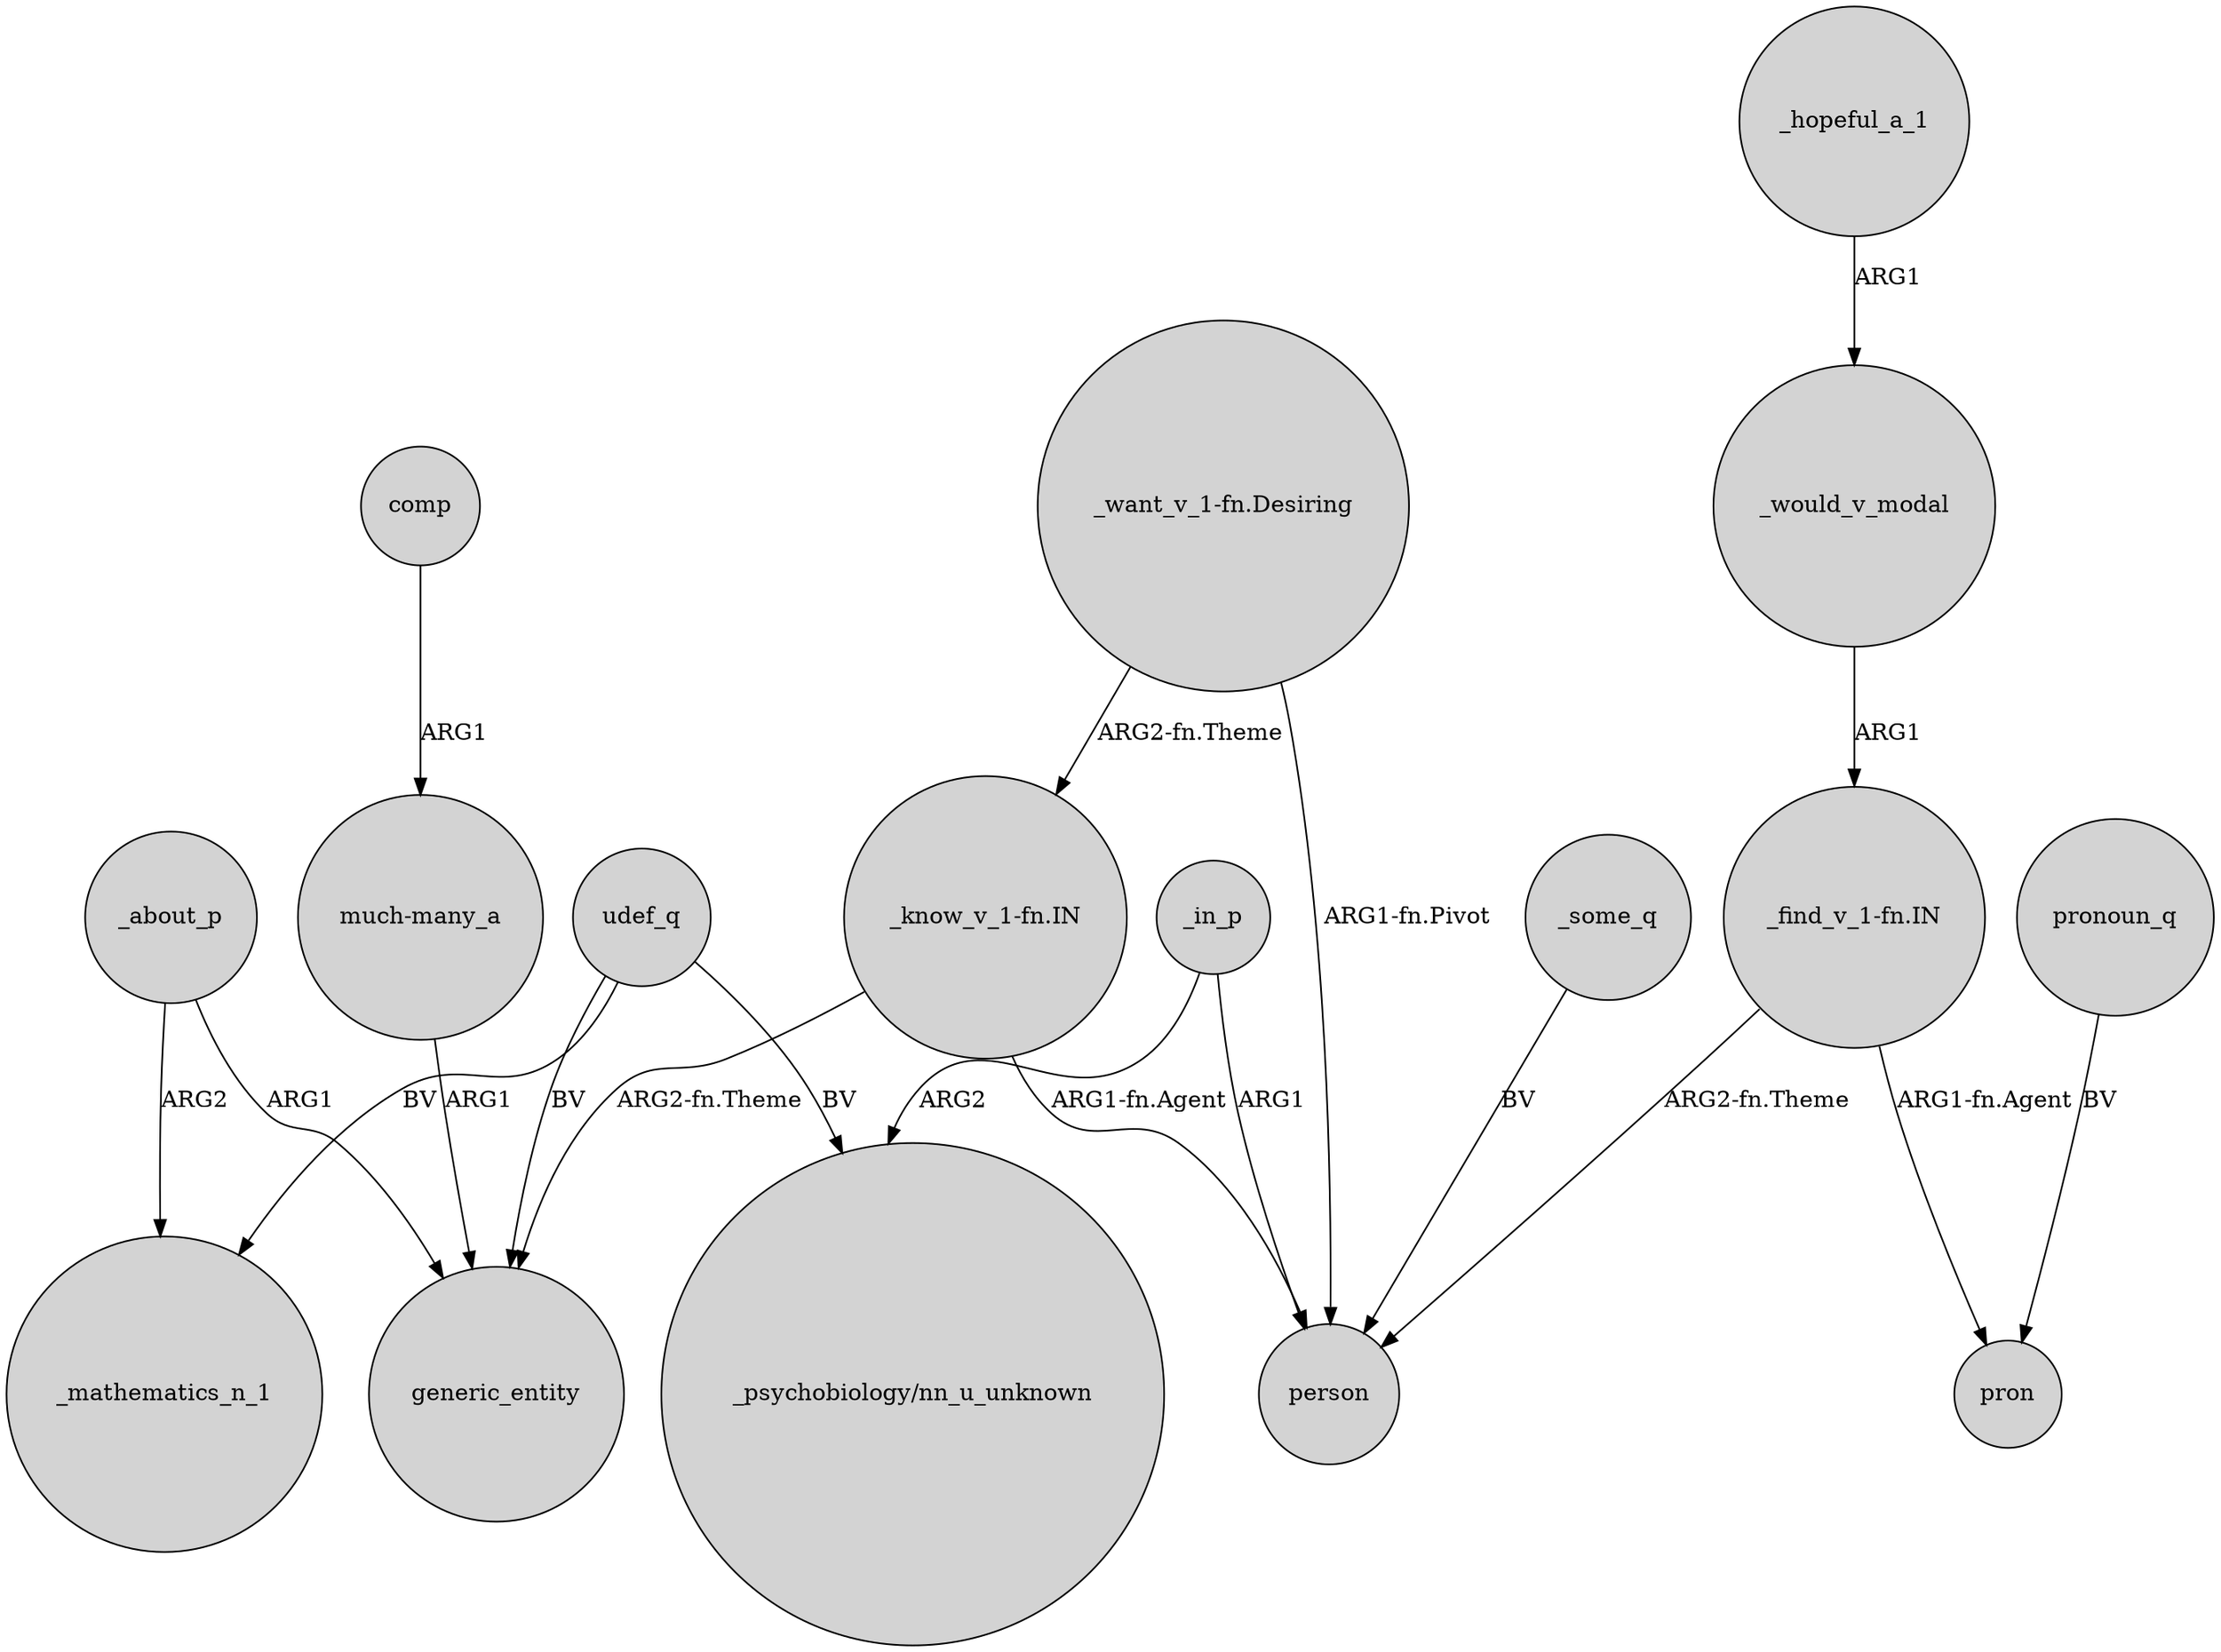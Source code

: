 digraph {
	node [shape=circle style=filled]
	udef_q -> generic_entity [label=BV]
	_about_p -> _mathematics_n_1 [label=ARG2]
	"much-many_a" -> generic_entity [label=ARG1]
	"_know_v_1-fn.IN" -> generic_entity [label="ARG2-fn.Theme"]
	_in_p -> "_psychobiology/nn_u_unknown" [label=ARG2]
	_in_p -> person [label=ARG1]
	_would_v_modal -> "_find_v_1-fn.IN" [label=ARG1]
	"_know_v_1-fn.IN" -> person [label="ARG1-fn.Agent"]
	pronoun_q -> pron [label=BV]
	comp -> "much-many_a" [label=ARG1]
	_some_q -> person [label=BV]
	"_want_v_1-fn.Desiring" -> person [label="ARG1-fn.Pivot"]
	udef_q -> "_psychobiology/nn_u_unknown" [label=BV]
	"_find_v_1-fn.IN" -> person [label="ARG2-fn.Theme"]
	udef_q -> _mathematics_n_1 [label=BV]
	_about_p -> generic_entity [label=ARG1]
	"_find_v_1-fn.IN" -> pron [label="ARG1-fn.Agent"]
	_hopeful_a_1 -> _would_v_modal [label=ARG1]
	"_want_v_1-fn.Desiring" -> "_know_v_1-fn.IN" [label="ARG2-fn.Theme"]
}
